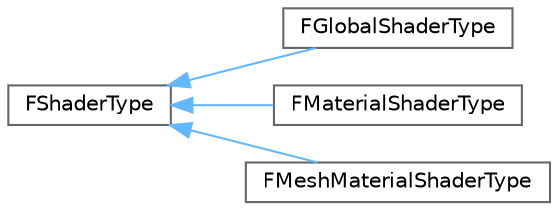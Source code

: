 digraph "Graphical Class Hierarchy"
{
 // INTERACTIVE_SVG=YES
 // LATEX_PDF_SIZE
  bgcolor="transparent";
  edge [fontname=Helvetica,fontsize=10,labelfontname=Helvetica,labelfontsize=10];
  node [fontname=Helvetica,fontsize=10,shape=box,height=0.2,width=0.4];
  rankdir="LR";
  Node0 [id="Node000000",label="FShaderType",height=0.2,width=0.4,color="grey40", fillcolor="white", style="filled",URL="$dc/d73/classFShaderType.html",tooltip="An object which is used to serialize/deserialize, compile, and cache a particular shader class."];
  Node0 -> Node1 [id="edge5069_Node000000_Node000001",dir="back",color="steelblue1",style="solid",tooltip=" "];
  Node1 [id="Node000001",label="FGlobalShaderType",height=0.2,width=0.4,color="grey40", fillcolor="white", style="filled",URL="$d5/d2a/classFGlobalShaderType.html",tooltip="A shader meta type for the simplest shaders; shaders which are not material or vertex factory linked."];
  Node0 -> Node2 [id="edge5070_Node000000_Node000002",dir="back",color="steelblue1",style="solid",tooltip=" "];
  Node2 [id="Node000002",label="FMaterialShaderType",height=0.2,width=0.4,color="grey40", fillcolor="white", style="filled",URL="$d1/d50/classFMaterialShaderType.html",tooltip="A shader meta type for material-linked shaders."];
  Node0 -> Node3 [id="edge5071_Node000000_Node000003",dir="back",color="steelblue1",style="solid",tooltip=" "];
  Node3 [id="Node000003",label="FMeshMaterialShaderType",height=0.2,width=0.4,color="grey40", fillcolor="white", style="filled",URL="$d8/ded/classFMeshMaterialShaderType.html",tooltip="A shader meta type for material-linked shaders which use a vertex factory."];
}
